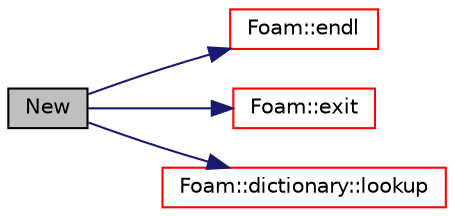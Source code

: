 digraph "New"
{
  bgcolor="transparent";
  edge [fontname="Helvetica",fontsize="10",labelfontname="Helvetica",labelfontsize="10"];
  node [fontname="Helvetica",fontsize="10",shape=record];
  rankdir="LR";
  Node306 [label="New",height=0.2,width=0.4,color="black", fillcolor="grey75", style="filled", fontcolor="black"];
  Node306 -> Node307 [color="midnightblue",fontsize="10",style="solid",fontname="Helvetica"];
  Node307 [label="Foam::endl",height=0.2,width=0.4,color="red",URL="$a21851.html#a2db8fe02a0d3909e9351bb4275b23ce4",tooltip="Add newline and flush stream. "];
  Node306 -> Node309 [color="midnightblue",fontsize="10",style="solid",fontname="Helvetica"];
  Node309 [label="Foam::exit",height=0.2,width=0.4,color="red",URL="$a21851.html#a06ca7250d8e89caf05243ec094843642"];
  Node306 -> Node356 [color="midnightblue",fontsize="10",style="solid",fontname="Helvetica"];
  Node356 [label="Foam::dictionary::lookup",height=0.2,width=0.4,color="red",URL="$a27129.html#a6a0727fa523e48977e27348663def509",tooltip="Find and return an entry data stream. "];
}
